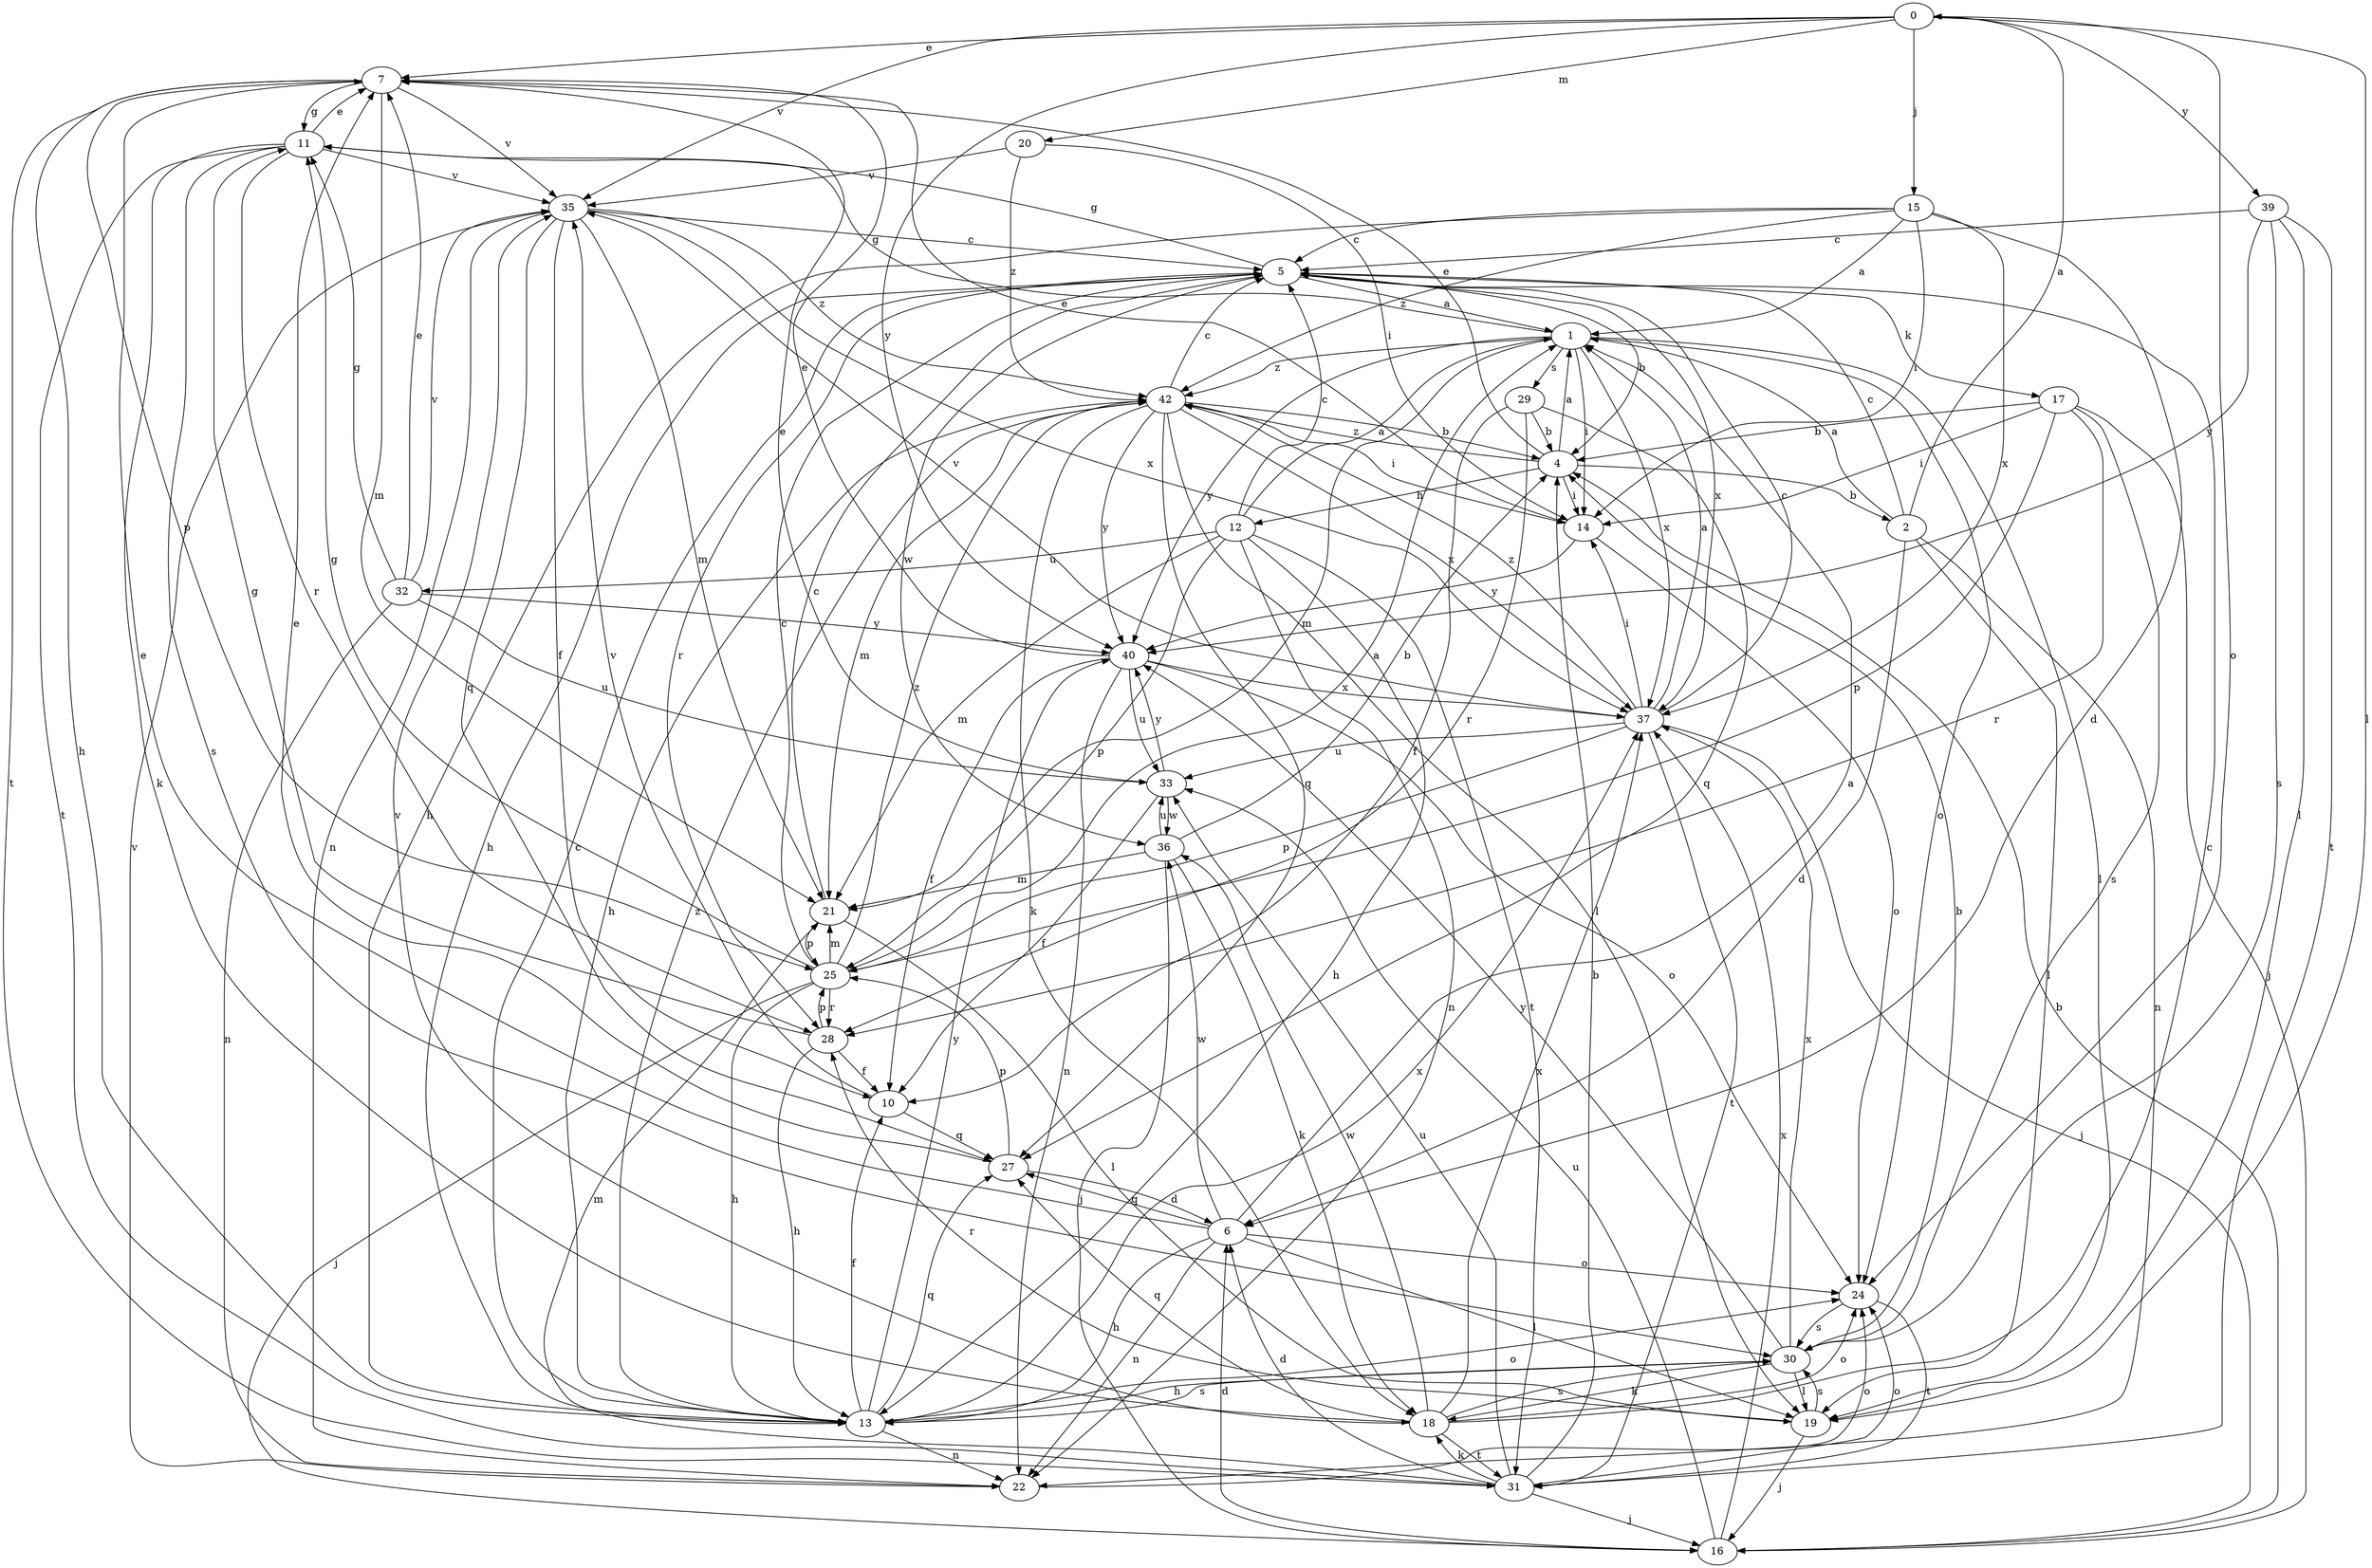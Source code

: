 strict digraph  {
0;
1;
2;
4;
5;
6;
7;
10;
11;
12;
13;
14;
15;
16;
17;
18;
19;
20;
21;
22;
24;
25;
27;
28;
29;
30;
31;
32;
33;
35;
36;
37;
39;
40;
42;
0 -> 7  [label=e];
0 -> 15  [label=j];
0 -> 19  [label=l];
0 -> 20  [label=m];
0 -> 24  [label=o];
0 -> 35  [label=v];
0 -> 39  [label=y];
0 -> 40  [label=y];
1 -> 11  [label=g];
1 -> 14  [label=i];
1 -> 19  [label=l];
1 -> 21  [label=m];
1 -> 24  [label=o];
1 -> 29  [label=s];
1 -> 37  [label=x];
1 -> 40  [label=y];
1 -> 42  [label=z];
2 -> 0  [label=a];
2 -> 1  [label=a];
2 -> 5  [label=c];
2 -> 6  [label=d];
2 -> 19  [label=l];
2 -> 22  [label=n];
4 -> 1  [label=a];
4 -> 2  [label=b];
4 -> 7  [label=e];
4 -> 12  [label=h];
4 -> 14  [label=i];
4 -> 42  [label=z];
5 -> 1  [label=a];
5 -> 4  [label=b];
5 -> 11  [label=g];
5 -> 13  [label=h];
5 -> 17  [label=k];
5 -> 28  [label=r];
5 -> 36  [label=w];
5 -> 37  [label=x];
6 -> 1  [label=a];
6 -> 7  [label=e];
6 -> 13  [label=h];
6 -> 19  [label=l];
6 -> 22  [label=n];
6 -> 24  [label=o];
6 -> 27  [label=q];
6 -> 36  [label=w];
7 -> 11  [label=g];
7 -> 13  [label=h];
7 -> 21  [label=m];
7 -> 25  [label=p];
7 -> 31  [label=t];
7 -> 35  [label=v];
10 -> 27  [label=q];
10 -> 35  [label=v];
11 -> 7  [label=e];
11 -> 18  [label=k];
11 -> 28  [label=r];
11 -> 30  [label=s];
11 -> 31  [label=t];
11 -> 35  [label=v];
12 -> 1  [label=a];
12 -> 5  [label=c];
12 -> 13  [label=h];
12 -> 21  [label=m];
12 -> 22  [label=n];
12 -> 25  [label=p];
12 -> 31  [label=t];
12 -> 32  [label=u];
13 -> 5  [label=c];
13 -> 10  [label=f];
13 -> 22  [label=n];
13 -> 24  [label=o];
13 -> 27  [label=q];
13 -> 30  [label=s];
13 -> 37  [label=x];
13 -> 40  [label=y];
13 -> 42  [label=z];
14 -> 7  [label=e];
14 -> 24  [label=o];
14 -> 40  [label=y];
15 -> 1  [label=a];
15 -> 5  [label=c];
15 -> 6  [label=d];
15 -> 13  [label=h];
15 -> 14  [label=i];
15 -> 37  [label=x];
15 -> 42  [label=z];
16 -> 4  [label=b];
16 -> 6  [label=d];
16 -> 33  [label=u];
16 -> 37  [label=x];
17 -> 4  [label=b];
17 -> 14  [label=i];
17 -> 16  [label=j];
17 -> 25  [label=p];
17 -> 28  [label=r];
17 -> 30  [label=s];
18 -> 5  [label=c];
18 -> 24  [label=o];
18 -> 27  [label=q];
18 -> 30  [label=s];
18 -> 31  [label=t];
18 -> 35  [label=v];
18 -> 36  [label=w];
18 -> 37  [label=x];
19 -> 16  [label=j];
19 -> 28  [label=r];
19 -> 30  [label=s];
20 -> 14  [label=i];
20 -> 35  [label=v];
20 -> 42  [label=z];
21 -> 5  [label=c];
21 -> 19  [label=l];
21 -> 25  [label=p];
22 -> 24  [label=o];
22 -> 35  [label=v];
24 -> 30  [label=s];
24 -> 31  [label=t];
25 -> 1  [label=a];
25 -> 5  [label=c];
25 -> 11  [label=g];
25 -> 13  [label=h];
25 -> 16  [label=j];
25 -> 21  [label=m];
25 -> 28  [label=r];
25 -> 42  [label=z];
27 -> 6  [label=d];
27 -> 7  [label=e];
27 -> 25  [label=p];
28 -> 10  [label=f];
28 -> 11  [label=g];
28 -> 13  [label=h];
28 -> 25  [label=p];
29 -> 4  [label=b];
29 -> 10  [label=f];
29 -> 27  [label=q];
29 -> 28  [label=r];
30 -> 4  [label=b];
30 -> 13  [label=h];
30 -> 18  [label=k];
30 -> 19  [label=l];
30 -> 37  [label=x];
30 -> 40  [label=y];
31 -> 4  [label=b];
31 -> 6  [label=d];
31 -> 16  [label=j];
31 -> 18  [label=k];
31 -> 21  [label=m];
31 -> 24  [label=o];
31 -> 33  [label=u];
32 -> 7  [label=e];
32 -> 11  [label=g];
32 -> 22  [label=n];
32 -> 33  [label=u];
32 -> 35  [label=v];
32 -> 40  [label=y];
33 -> 7  [label=e];
33 -> 10  [label=f];
33 -> 36  [label=w];
33 -> 40  [label=y];
35 -> 5  [label=c];
35 -> 10  [label=f];
35 -> 21  [label=m];
35 -> 22  [label=n];
35 -> 27  [label=q];
35 -> 37  [label=x];
35 -> 42  [label=z];
36 -> 4  [label=b];
36 -> 16  [label=j];
36 -> 18  [label=k];
36 -> 21  [label=m];
36 -> 33  [label=u];
37 -> 1  [label=a];
37 -> 5  [label=c];
37 -> 14  [label=i];
37 -> 16  [label=j];
37 -> 25  [label=p];
37 -> 31  [label=t];
37 -> 33  [label=u];
37 -> 35  [label=v];
37 -> 42  [label=z];
39 -> 5  [label=c];
39 -> 19  [label=l];
39 -> 30  [label=s];
39 -> 31  [label=t];
39 -> 40  [label=y];
40 -> 7  [label=e];
40 -> 10  [label=f];
40 -> 22  [label=n];
40 -> 24  [label=o];
40 -> 33  [label=u];
40 -> 37  [label=x];
42 -> 4  [label=b];
42 -> 5  [label=c];
42 -> 13  [label=h];
42 -> 14  [label=i];
42 -> 18  [label=k];
42 -> 19  [label=l];
42 -> 21  [label=m];
42 -> 27  [label=q];
42 -> 37  [label=x];
42 -> 40  [label=y];
}
